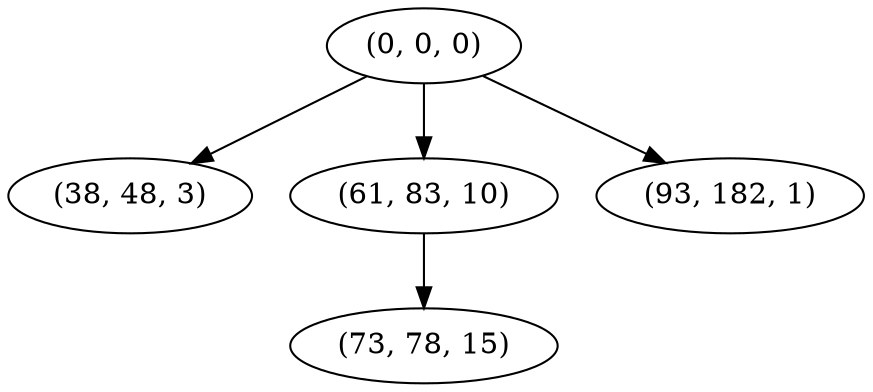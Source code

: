 digraph tree {
    "(0, 0, 0)";
    "(38, 48, 3)";
    "(61, 83, 10)";
    "(73, 78, 15)";
    "(93, 182, 1)";
    "(0, 0, 0)" -> "(38, 48, 3)";
    "(0, 0, 0)" -> "(61, 83, 10)";
    "(0, 0, 0)" -> "(93, 182, 1)";
    "(61, 83, 10)" -> "(73, 78, 15)";
}
